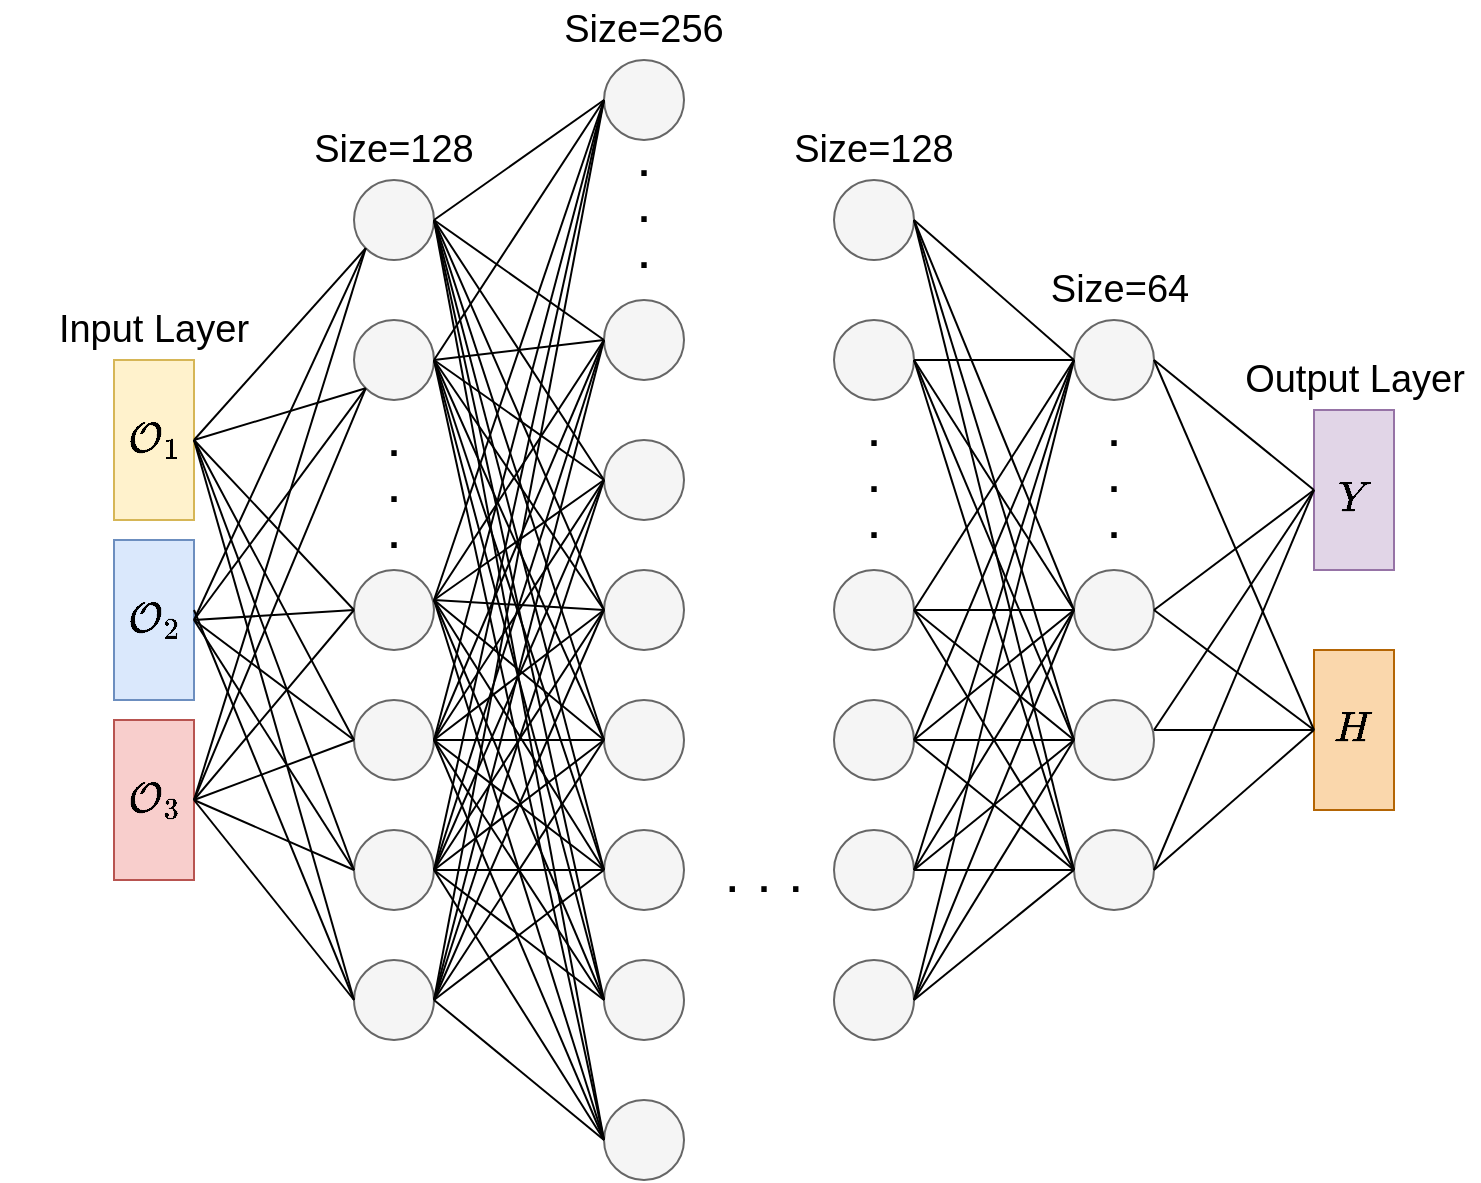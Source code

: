 <mxfile version="17.4.1" type="github">
  <diagram id="-Sexu2maYcwtLFaurk-1" name="Page-1">
    <mxGraphModel dx="1422" dy="1941" grid="1" gridSize="10" guides="1" tooltips="1" connect="1" arrows="1" fold="1" page="1" pageScale="1" pageWidth="827" pageHeight="1169" math="1" shadow="0">
      <root>
        <mxCell id="0" />
        <mxCell id="1" parent="0" />
        <mxCell id="4HOJ1W6OORdBetc6F2B2-1" value="" style="rounded=0;whiteSpace=wrap;html=1;fillColor=#fff2cc;strokeColor=#d6b656;" vertex="1" parent="1">
          <mxGeometry x="160" y="160" width="40" height="80" as="geometry" />
        </mxCell>
        <mxCell id="4HOJ1W6OORdBetc6F2B2-2" value="" style="rounded=0;whiteSpace=wrap;html=1;fillColor=#dae8fc;strokeColor=#6c8ebf;" vertex="1" parent="1">
          <mxGeometry x="160" y="250" width="40" height="80" as="geometry" />
        </mxCell>
        <mxCell id="4HOJ1W6OORdBetc6F2B2-3" value="" style="rounded=0;whiteSpace=wrap;html=1;fillColor=#f8cecc;strokeColor=#b85450;" vertex="1" parent="1">
          <mxGeometry x="160" y="340" width="40" height="80" as="geometry" />
        </mxCell>
        <mxCell id="4HOJ1W6OORdBetc6F2B2-4" value="&lt;font style=&quot;font-size: 18px&quot;&gt;$$\mathcal{O}_1$$&lt;/font&gt;" style="text;html=1;strokeColor=none;fillColor=none;align=center;verticalAlign=middle;whiteSpace=wrap;rounded=0;" vertex="1" parent="1">
          <mxGeometry x="150" y="185" width="60" height="30" as="geometry" />
        </mxCell>
        <mxCell id="4HOJ1W6OORdBetc6F2B2-5" value="&lt;font style=&quot;font-size: 18px&quot;&gt;$$\mathcal{O}_2$$&lt;/font&gt;" style="text;html=1;strokeColor=none;fillColor=none;align=center;verticalAlign=middle;whiteSpace=wrap;rounded=0;" vertex="1" parent="1">
          <mxGeometry x="150" y="275" width="60" height="30" as="geometry" />
        </mxCell>
        <mxCell id="4HOJ1W6OORdBetc6F2B2-6" value="&lt;font style=&quot;font-size: 18px&quot;&gt;$$\mathcal{O}_3$$&lt;/font&gt;" style="text;html=1;strokeColor=none;fillColor=none;align=center;verticalAlign=middle;whiteSpace=wrap;rounded=0;" vertex="1" parent="1">
          <mxGeometry x="150" y="365" width="60" height="30" as="geometry" />
        </mxCell>
        <mxCell id="4HOJ1W6OORdBetc6F2B2-7" value="" style="ellipse;whiteSpace=wrap;html=1;aspect=fixed;fontSize=18;fillColor=#f5f5f5;fontColor=#333333;strokeColor=#666666;" vertex="1" parent="1">
          <mxGeometry x="280" y="460" width="40" height="40" as="geometry" />
        </mxCell>
        <mxCell id="4HOJ1W6OORdBetc6F2B2-10" value="" style="ellipse;whiteSpace=wrap;html=1;aspect=fixed;fontSize=18;fillColor=#f5f5f5;fontColor=#333333;strokeColor=#666666;" vertex="1" parent="1">
          <mxGeometry x="280" y="265" width="40" height="40" as="geometry" />
        </mxCell>
        <mxCell id="4HOJ1W6OORdBetc6F2B2-11" value="" style="ellipse;whiteSpace=wrap;html=1;aspect=fixed;fontSize=18;fillColor=#f5f5f5;fontColor=#333333;strokeColor=#666666;" vertex="1" parent="1">
          <mxGeometry x="280" y="140" width="40" height="40" as="geometry" />
        </mxCell>
        <mxCell id="4HOJ1W6OORdBetc6F2B2-12" value="" style="ellipse;whiteSpace=wrap;html=1;aspect=fixed;fontSize=18;fillColor=#f5f5f5;fontColor=#333333;strokeColor=#666666;" vertex="1" parent="1">
          <mxGeometry x="280" y="330" width="40" height="40" as="geometry" />
        </mxCell>
        <mxCell id="4HOJ1W6OORdBetc6F2B2-13" value="" style="ellipse;whiteSpace=wrap;html=1;aspect=fixed;fontSize=18;fillColor=#f5f5f5;fontColor=#333333;strokeColor=#666666;" vertex="1" parent="1">
          <mxGeometry x="280" y="395" width="40" height="40" as="geometry" />
        </mxCell>
        <mxCell id="4HOJ1W6OORdBetc6F2B2-15" value="&lt;div&gt;&lt;b&gt;.&lt;/b&gt;&lt;/div&gt;&lt;div&gt;&lt;b&gt;.&lt;/b&gt;&lt;/div&gt;&lt;div&gt;&lt;b&gt;.&lt;br&gt;&lt;/b&gt;&lt;/div&gt;" style="text;html=1;strokeColor=none;fillColor=none;align=center;verticalAlign=middle;whiteSpace=wrap;rounded=0;fontSize=19;" vertex="1" parent="1">
          <mxGeometry x="395" y="70" width="60" height="30" as="geometry" />
        </mxCell>
        <mxCell id="4HOJ1W6OORdBetc6F2B2-19" value="" style="ellipse;whiteSpace=wrap;html=1;aspect=fixed;fontSize=18;fillColor=#f5f5f5;fontColor=#333333;strokeColor=#666666;" vertex="1" parent="1">
          <mxGeometry x="280" y="70" width="40" height="40" as="geometry" />
        </mxCell>
        <mxCell id="4HOJ1W6OORdBetc6F2B2-21" value="" style="endArrow=none;html=1;rounded=0;fontSize=19;entryX=0;entryY=1;entryDx=0;entryDy=0;" edge="1" parent="1" target="4HOJ1W6OORdBetc6F2B2-19">
          <mxGeometry width="50" height="50" relative="1" as="geometry">
            <mxPoint x="200" y="200" as="sourcePoint" />
            <mxPoint x="250" y="150" as="targetPoint" />
          </mxGeometry>
        </mxCell>
        <mxCell id="4HOJ1W6OORdBetc6F2B2-22" value="" style="endArrow=none;html=1;rounded=0;fontSize=19;entryX=0;entryY=1;entryDx=0;entryDy=0;" edge="1" parent="1" target="4HOJ1W6OORdBetc6F2B2-11">
          <mxGeometry width="50" height="50" relative="1" as="geometry">
            <mxPoint x="200" y="200" as="sourcePoint" />
            <mxPoint x="250" y="150" as="targetPoint" />
          </mxGeometry>
        </mxCell>
        <mxCell id="4HOJ1W6OORdBetc6F2B2-23" value="" style="endArrow=none;html=1;rounded=0;fontSize=19;entryX=0;entryY=0.5;entryDx=0;entryDy=0;" edge="1" parent="1" target="4HOJ1W6OORdBetc6F2B2-10">
          <mxGeometry width="50" height="50" relative="1" as="geometry">
            <mxPoint x="200" y="200" as="sourcePoint" />
            <mxPoint x="250" y="150" as="targetPoint" />
          </mxGeometry>
        </mxCell>
        <mxCell id="4HOJ1W6OORdBetc6F2B2-25" value="" style="endArrow=none;html=1;rounded=0;fontSize=19;entryX=0;entryY=0.5;entryDx=0;entryDy=0;" edge="1" parent="1" target="4HOJ1W6OORdBetc6F2B2-12">
          <mxGeometry width="50" height="50" relative="1" as="geometry">
            <mxPoint x="200" y="200" as="sourcePoint" />
            <mxPoint x="250" y="150" as="targetPoint" />
          </mxGeometry>
        </mxCell>
        <mxCell id="4HOJ1W6OORdBetc6F2B2-26" value="" style="endArrow=none;html=1;rounded=0;fontSize=19;entryX=0;entryY=0.5;entryDx=0;entryDy=0;" edge="1" parent="1" target="4HOJ1W6OORdBetc6F2B2-13">
          <mxGeometry width="50" height="50" relative="1" as="geometry">
            <mxPoint x="200" y="200" as="sourcePoint" />
            <mxPoint x="250" y="150" as="targetPoint" />
          </mxGeometry>
        </mxCell>
        <mxCell id="4HOJ1W6OORdBetc6F2B2-28" value="" style="endArrow=none;html=1;rounded=0;fontSize=19;entryX=0;entryY=0.5;entryDx=0;entryDy=0;" edge="1" parent="1" target="4HOJ1W6OORdBetc6F2B2-7">
          <mxGeometry width="50" height="50" relative="1" as="geometry">
            <mxPoint x="200" y="200" as="sourcePoint" />
            <mxPoint x="250" y="150" as="targetPoint" />
          </mxGeometry>
        </mxCell>
        <mxCell id="4HOJ1W6OORdBetc6F2B2-29" value="" style="endArrow=none;html=1;rounded=0;fontSize=19;entryX=0;entryY=1;entryDx=0;entryDy=0;" edge="1" parent="1" target="4HOJ1W6OORdBetc6F2B2-19">
          <mxGeometry width="50" height="50" relative="1" as="geometry">
            <mxPoint x="200" y="290" as="sourcePoint" />
            <mxPoint x="250" y="240" as="targetPoint" />
          </mxGeometry>
        </mxCell>
        <mxCell id="4HOJ1W6OORdBetc6F2B2-30" value="" style="endArrow=none;html=1;rounded=0;fontSize=19;entryX=0;entryY=1;entryDx=0;entryDy=0;" edge="1" parent="1" target="4HOJ1W6OORdBetc6F2B2-11">
          <mxGeometry width="50" height="50" relative="1" as="geometry">
            <mxPoint x="200" y="290" as="sourcePoint" />
            <mxPoint x="250" y="240" as="targetPoint" />
          </mxGeometry>
        </mxCell>
        <mxCell id="4HOJ1W6OORdBetc6F2B2-31" value="" style="endArrow=none;html=1;rounded=0;fontSize=19;entryX=0;entryY=0.5;entryDx=0;entryDy=0;" edge="1" parent="1" target="4HOJ1W6OORdBetc6F2B2-10">
          <mxGeometry width="50" height="50" relative="1" as="geometry">
            <mxPoint x="200" y="290" as="sourcePoint" />
            <mxPoint x="250" y="240" as="targetPoint" />
          </mxGeometry>
        </mxCell>
        <mxCell id="4HOJ1W6OORdBetc6F2B2-32" value="" style="endArrow=none;html=1;rounded=0;fontSize=19;entryX=0;entryY=0.5;entryDx=0;entryDy=0;" edge="1" parent="1" target="4HOJ1W6OORdBetc6F2B2-12">
          <mxGeometry width="50" height="50" relative="1" as="geometry">
            <mxPoint x="200" y="290" as="sourcePoint" />
            <mxPoint x="250" y="240" as="targetPoint" />
          </mxGeometry>
        </mxCell>
        <mxCell id="4HOJ1W6OORdBetc6F2B2-33" value="" style="endArrow=none;html=1;rounded=0;fontSize=19;entryX=0;entryY=0.5;entryDx=0;entryDy=0;" edge="1" parent="1" target="4HOJ1W6OORdBetc6F2B2-13">
          <mxGeometry width="50" height="50" relative="1" as="geometry">
            <mxPoint x="200" y="290" as="sourcePoint" />
            <mxPoint x="250" y="240" as="targetPoint" />
          </mxGeometry>
        </mxCell>
        <mxCell id="4HOJ1W6OORdBetc6F2B2-34" value="" style="endArrow=none;html=1;rounded=0;fontSize=19;entryX=0;entryY=0.5;entryDx=0;entryDy=0;" edge="1" parent="1" target="4HOJ1W6OORdBetc6F2B2-7">
          <mxGeometry width="50" height="50" relative="1" as="geometry">
            <mxPoint x="200" y="285" as="sourcePoint" />
            <mxPoint x="240" y="475" as="targetPoint" />
          </mxGeometry>
        </mxCell>
        <mxCell id="4HOJ1W6OORdBetc6F2B2-35" value="" style="endArrow=none;html=1;rounded=0;fontSize=19;entryX=0;entryY=1;entryDx=0;entryDy=0;" edge="1" parent="1" target="4HOJ1W6OORdBetc6F2B2-19">
          <mxGeometry width="50" height="50" relative="1" as="geometry">
            <mxPoint x="200" y="380" as="sourcePoint" />
            <mxPoint x="250" y="330" as="targetPoint" />
          </mxGeometry>
        </mxCell>
        <mxCell id="4HOJ1W6OORdBetc6F2B2-36" value="" style="endArrow=none;html=1;rounded=0;fontSize=19;entryX=0;entryY=1;entryDx=0;entryDy=0;" edge="1" parent="1" target="4HOJ1W6OORdBetc6F2B2-11">
          <mxGeometry width="50" height="50" relative="1" as="geometry">
            <mxPoint x="200" y="380" as="sourcePoint" />
            <mxPoint x="250" y="330" as="targetPoint" />
          </mxGeometry>
        </mxCell>
        <mxCell id="4HOJ1W6OORdBetc6F2B2-37" value="" style="endArrow=none;html=1;rounded=0;fontSize=19;entryX=0;entryY=0.5;entryDx=0;entryDy=0;" edge="1" parent="1" target="4HOJ1W6OORdBetc6F2B2-10">
          <mxGeometry width="50" height="50" relative="1" as="geometry">
            <mxPoint x="200" y="380" as="sourcePoint" />
            <mxPoint x="250" y="330" as="targetPoint" />
          </mxGeometry>
        </mxCell>
        <mxCell id="4HOJ1W6OORdBetc6F2B2-38" value="" style="endArrow=none;html=1;rounded=0;fontSize=19;entryX=0;entryY=0.5;entryDx=0;entryDy=0;" edge="1" parent="1" target="4HOJ1W6OORdBetc6F2B2-12">
          <mxGeometry width="50" height="50" relative="1" as="geometry">
            <mxPoint x="200" y="380" as="sourcePoint" />
            <mxPoint x="250" y="330" as="targetPoint" />
          </mxGeometry>
        </mxCell>
        <mxCell id="4HOJ1W6OORdBetc6F2B2-39" value="" style="endArrow=none;html=1;rounded=0;fontSize=19;entryX=0;entryY=0.5;entryDx=0;entryDy=0;" edge="1" parent="1" target="4HOJ1W6OORdBetc6F2B2-13">
          <mxGeometry width="50" height="50" relative="1" as="geometry">
            <mxPoint x="200" y="380" as="sourcePoint" />
            <mxPoint x="240" y="410" as="targetPoint" />
          </mxGeometry>
        </mxCell>
        <mxCell id="4HOJ1W6OORdBetc6F2B2-40" value="" style="endArrow=none;html=1;rounded=0;fontSize=19;entryX=0;entryY=0.5;entryDx=0;entryDy=0;" edge="1" parent="1" target="4HOJ1W6OORdBetc6F2B2-7">
          <mxGeometry width="50" height="50" relative="1" as="geometry">
            <mxPoint x="200" y="380" as="sourcePoint" />
            <mxPoint x="240" y="480" as="targetPoint" />
          </mxGeometry>
        </mxCell>
        <mxCell id="4HOJ1W6OORdBetc6F2B2-41" value="Input Layer" style="text;html=1;strokeColor=none;fillColor=none;align=center;verticalAlign=middle;whiteSpace=wrap;rounded=0;fontSize=19;" vertex="1" parent="1">
          <mxGeometry x="125" y="130" width="110" height="30" as="geometry" />
        </mxCell>
        <mxCell id="4HOJ1W6OORdBetc6F2B2-44" value="" style="ellipse;whiteSpace=wrap;html=1;aspect=fixed;fontSize=18;fillColor=#f5f5f5;fontColor=#333333;strokeColor=#666666;" vertex="1" parent="1">
          <mxGeometry x="405" y="10" width="40" height="40" as="geometry" />
        </mxCell>
        <mxCell id="4HOJ1W6OORdBetc6F2B2-45" value="" style="ellipse;whiteSpace=wrap;html=1;aspect=fixed;fontSize=18;fillColor=#f5f5f5;fontColor=#333333;strokeColor=#666666;" vertex="1" parent="1">
          <mxGeometry x="405" y="130" width="40" height="40" as="geometry" />
        </mxCell>
        <mxCell id="4HOJ1W6OORdBetc6F2B2-46" value="" style="ellipse;whiteSpace=wrap;html=1;aspect=fixed;fontSize=18;fillColor=#f5f5f5;fontColor=#333333;strokeColor=#666666;" vertex="1" parent="1">
          <mxGeometry x="405" y="265" width="40" height="40" as="geometry" />
        </mxCell>
        <mxCell id="4HOJ1W6OORdBetc6F2B2-47" value="Size=128" style="text;html=1;strokeColor=none;fillColor=none;align=center;verticalAlign=middle;whiteSpace=wrap;rounded=0;fontSize=19;" vertex="1" parent="1">
          <mxGeometry x="245" y="40" width="110" height="30" as="geometry" />
        </mxCell>
        <mxCell id="4HOJ1W6OORdBetc6F2B2-48" value="Size=256" style="text;html=1;strokeColor=none;fillColor=none;align=center;verticalAlign=middle;whiteSpace=wrap;rounded=0;fontSize=19;" vertex="1" parent="1">
          <mxGeometry x="370" y="-20" width="110" height="30" as="geometry" />
        </mxCell>
        <mxCell id="4HOJ1W6OORdBetc6F2B2-49" value="&lt;div&gt;&lt;b&gt;.&lt;/b&gt;&lt;/div&gt;&lt;div&gt;&lt;b&gt;.&lt;/b&gt;&lt;/div&gt;&lt;div&gt;&lt;b&gt;.&lt;br&gt;&lt;/b&gt;&lt;/div&gt;" style="text;html=1;strokeColor=none;fillColor=none;align=center;verticalAlign=middle;whiteSpace=wrap;rounded=0;fontSize=19;" vertex="1" parent="1">
          <mxGeometry x="270" y="210" width="60" height="30" as="geometry" />
        </mxCell>
        <mxCell id="4HOJ1W6OORdBetc6F2B2-50" value="" style="ellipse;whiteSpace=wrap;html=1;aspect=fixed;fontSize=18;fillColor=#f5f5f5;fontColor=#333333;strokeColor=#666666;" vertex="1" parent="1">
          <mxGeometry x="405" y="330" width="40" height="40" as="geometry" />
        </mxCell>
        <mxCell id="4HOJ1W6OORdBetc6F2B2-52" value="" style="ellipse;whiteSpace=wrap;html=1;aspect=fixed;fontSize=18;fillColor=#f5f5f5;fontColor=#333333;strokeColor=#666666;" vertex="1" parent="1">
          <mxGeometry x="405" y="395" width="40" height="40" as="geometry" />
        </mxCell>
        <mxCell id="4HOJ1W6OORdBetc6F2B2-53" value="" style="ellipse;whiteSpace=wrap;html=1;aspect=fixed;fontSize=18;fillColor=#f5f5f5;fontColor=#333333;strokeColor=#666666;" vertex="1" parent="1">
          <mxGeometry x="405" y="460" width="40" height="40" as="geometry" />
        </mxCell>
        <mxCell id="4HOJ1W6OORdBetc6F2B2-54" value="" style="ellipse;whiteSpace=wrap;html=1;aspect=fixed;fontSize=18;fillColor=#f5f5f5;fontColor=#333333;strokeColor=#666666;" vertex="1" parent="1">
          <mxGeometry x="405" y="530" width="40" height="40" as="geometry" />
        </mxCell>
        <mxCell id="4HOJ1W6OORdBetc6F2B2-55" value="" style="ellipse;whiteSpace=wrap;html=1;aspect=fixed;fontSize=18;fillColor=#f5f5f5;fontColor=#333333;strokeColor=#666666;" vertex="1" parent="1">
          <mxGeometry x="405" y="200" width="40" height="40" as="geometry" />
        </mxCell>
        <mxCell id="4HOJ1W6OORdBetc6F2B2-56" value="" style="endArrow=none;html=1;rounded=0;fontSize=19;entryX=0;entryY=0.5;entryDx=0;entryDy=0;" edge="1" parent="1" target="4HOJ1W6OORdBetc6F2B2-44">
          <mxGeometry width="50" height="50" relative="1" as="geometry">
            <mxPoint x="320" y="90" as="sourcePoint" />
            <mxPoint x="380" y="20" as="targetPoint" />
            <Array as="points" />
          </mxGeometry>
        </mxCell>
        <mxCell id="4HOJ1W6OORdBetc6F2B2-57" value="" style="endArrow=none;html=1;rounded=0;fontSize=19;entryX=0;entryY=0.5;entryDx=0;entryDy=0;" edge="1" parent="1" target="4HOJ1W6OORdBetc6F2B2-45">
          <mxGeometry width="50" height="50" relative="1" as="geometry">
            <mxPoint x="320" y="90" as="sourcePoint" />
            <mxPoint x="370" y="40" as="targetPoint" />
          </mxGeometry>
        </mxCell>
        <mxCell id="4HOJ1W6OORdBetc6F2B2-59" value="" style="endArrow=none;html=1;rounded=0;fontSize=19;entryX=0;entryY=0.5;entryDx=0;entryDy=0;" edge="1" parent="1" target="4HOJ1W6OORdBetc6F2B2-55">
          <mxGeometry width="50" height="50" relative="1" as="geometry">
            <mxPoint x="320" y="90" as="sourcePoint" />
            <mxPoint x="370" y="40" as="targetPoint" />
          </mxGeometry>
        </mxCell>
        <mxCell id="4HOJ1W6OORdBetc6F2B2-60" value="" style="endArrow=none;html=1;rounded=0;fontSize=19;entryX=0;entryY=0.5;entryDx=0;entryDy=0;" edge="1" parent="1" target="4HOJ1W6OORdBetc6F2B2-46">
          <mxGeometry width="50" height="50" relative="1" as="geometry">
            <mxPoint x="320" y="90" as="sourcePoint" />
            <mxPoint x="370" y="40" as="targetPoint" />
          </mxGeometry>
        </mxCell>
        <mxCell id="4HOJ1W6OORdBetc6F2B2-61" value="" style="endArrow=none;html=1;rounded=0;fontSize=19;entryX=0;entryY=0.5;entryDx=0;entryDy=0;" edge="1" parent="1" target="4HOJ1W6OORdBetc6F2B2-50">
          <mxGeometry width="50" height="50" relative="1" as="geometry">
            <mxPoint x="320" y="90" as="sourcePoint" />
            <mxPoint x="370" y="40" as="targetPoint" />
          </mxGeometry>
        </mxCell>
        <mxCell id="4HOJ1W6OORdBetc6F2B2-62" value="" style="endArrow=none;html=1;rounded=0;fontSize=19;entryX=0;entryY=0.5;entryDx=0;entryDy=0;" edge="1" parent="1" target="4HOJ1W6OORdBetc6F2B2-52">
          <mxGeometry width="50" height="50" relative="1" as="geometry">
            <mxPoint x="320" y="90" as="sourcePoint" />
            <mxPoint x="370" y="40" as="targetPoint" />
          </mxGeometry>
        </mxCell>
        <mxCell id="4HOJ1W6OORdBetc6F2B2-63" value="" style="endArrow=none;html=1;rounded=0;fontSize=19;entryX=0;entryY=0.5;entryDx=0;entryDy=0;" edge="1" parent="1" target="4HOJ1W6OORdBetc6F2B2-53">
          <mxGeometry width="50" height="50" relative="1" as="geometry">
            <mxPoint x="320" y="90" as="sourcePoint" />
            <mxPoint x="370" y="40" as="targetPoint" />
          </mxGeometry>
        </mxCell>
        <mxCell id="4HOJ1W6OORdBetc6F2B2-64" value="" style="endArrow=none;html=1;rounded=0;fontSize=19;entryX=0;entryY=0.5;entryDx=0;entryDy=0;" edge="1" parent="1" target="4HOJ1W6OORdBetc6F2B2-54">
          <mxGeometry width="50" height="50" relative="1" as="geometry">
            <mxPoint x="320" y="90" as="sourcePoint" />
            <mxPoint x="370" y="40" as="targetPoint" />
          </mxGeometry>
        </mxCell>
        <mxCell id="4HOJ1W6OORdBetc6F2B2-65" value="" style="endArrow=none;html=1;rounded=0;fontSize=19;entryX=0;entryY=0.5;entryDx=0;entryDy=0;" edge="1" parent="1" target="4HOJ1W6OORdBetc6F2B2-44">
          <mxGeometry width="50" height="50" relative="1" as="geometry">
            <mxPoint x="320" y="160" as="sourcePoint" />
            <mxPoint x="370" y="110" as="targetPoint" />
          </mxGeometry>
        </mxCell>
        <mxCell id="4HOJ1W6OORdBetc6F2B2-66" value="" style="endArrow=none;html=1;rounded=0;fontSize=19;entryX=0;entryY=0.5;entryDx=0;entryDy=0;" edge="1" parent="1" target="4HOJ1W6OORdBetc6F2B2-45">
          <mxGeometry width="50" height="50" relative="1" as="geometry">
            <mxPoint x="320" y="160" as="sourcePoint" />
            <mxPoint x="370" y="110" as="targetPoint" />
          </mxGeometry>
        </mxCell>
        <mxCell id="4HOJ1W6OORdBetc6F2B2-67" value="" style="endArrow=none;html=1;rounded=0;fontSize=19;entryX=0;entryY=0.5;entryDx=0;entryDy=0;" edge="1" parent="1" target="4HOJ1W6OORdBetc6F2B2-55">
          <mxGeometry width="50" height="50" relative="1" as="geometry">
            <mxPoint x="320" y="160" as="sourcePoint" />
            <mxPoint x="380" y="220" as="targetPoint" />
          </mxGeometry>
        </mxCell>
        <mxCell id="4HOJ1W6OORdBetc6F2B2-68" value="" style="endArrow=none;html=1;rounded=0;fontSize=19;entryX=0;entryY=0.5;entryDx=0;entryDy=0;" edge="1" parent="1" target="4HOJ1W6OORdBetc6F2B2-46">
          <mxGeometry width="50" height="50" relative="1" as="geometry">
            <mxPoint x="320" y="160" as="sourcePoint" />
            <mxPoint x="370" y="110" as="targetPoint" />
          </mxGeometry>
        </mxCell>
        <mxCell id="4HOJ1W6OORdBetc6F2B2-69" value="" style="endArrow=none;html=1;rounded=0;fontSize=19;entryX=0;entryY=0.5;entryDx=0;entryDy=0;" edge="1" parent="1" target="4HOJ1W6OORdBetc6F2B2-50">
          <mxGeometry width="50" height="50" relative="1" as="geometry">
            <mxPoint x="320" y="160" as="sourcePoint" />
            <mxPoint x="370" y="110" as="targetPoint" />
          </mxGeometry>
        </mxCell>
        <mxCell id="4HOJ1W6OORdBetc6F2B2-70" value="" style="endArrow=none;html=1;rounded=0;fontSize=19;entryX=0;entryY=0.5;entryDx=0;entryDy=0;" edge="1" parent="1" target="4HOJ1W6OORdBetc6F2B2-52">
          <mxGeometry width="50" height="50" relative="1" as="geometry">
            <mxPoint x="320" y="160" as="sourcePoint" />
            <mxPoint x="370" y="110" as="targetPoint" />
          </mxGeometry>
        </mxCell>
        <mxCell id="4HOJ1W6OORdBetc6F2B2-71" value="" style="endArrow=none;html=1;rounded=0;fontSize=19;entryX=0;entryY=0.5;entryDx=0;entryDy=0;" edge="1" parent="1" target="4HOJ1W6OORdBetc6F2B2-53">
          <mxGeometry width="50" height="50" relative="1" as="geometry">
            <mxPoint x="320" y="160" as="sourcePoint" />
            <mxPoint x="370" y="110" as="targetPoint" />
          </mxGeometry>
        </mxCell>
        <mxCell id="4HOJ1W6OORdBetc6F2B2-72" value="" style="endArrow=none;html=1;rounded=0;fontSize=19;entryX=0;entryY=0.5;entryDx=0;entryDy=0;" edge="1" parent="1" target="4HOJ1W6OORdBetc6F2B2-54">
          <mxGeometry width="50" height="50" relative="1" as="geometry">
            <mxPoint x="320" y="160" as="sourcePoint" />
            <mxPoint x="370" y="110" as="targetPoint" />
          </mxGeometry>
        </mxCell>
        <mxCell id="4HOJ1W6OORdBetc6F2B2-73" value="" style="endArrow=none;html=1;rounded=0;fontSize=19;entryX=0;entryY=0.5;entryDx=0;entryDy=0;" edge="1" parent="1" target="4HOJ1W6OORdBetc6F2B2-44">
          <mxGeometry width="50" height="50" relative="1" as="geometry">
            <mxPoint x="320" y="280" as="sourcePoint" />
            <mxPoint x="370" y="230" as="targetPoint" />
          </mxGeometry>
        </mxCell>
        <mxCell id="4HOJ1W6OORdBetc6F2B2-74" value="" style="endArrow=none;html=1;rounded=0;fontSize=19;entryX=0;entryY=0.5;entryDx=0;entryDy=0;" edge="1" parent="1" target="4HOJ1W6OORdBetc6F2B2-45">
          <mxGeometry width="50" height="50" relative="1" as="geometry">
            <mxPoint x="320" y="280" as="sourcePoint" />
            <mxPoint x="380" y="150" as="targetPoint" />
          </mxGeometry>
        </mxCell>
        <mxCell id="4HOJ1W6OORdBetc6F2B2-75" value="" style="endArrow=none;html=1;rounded=0;fontSize=19;entryX=0;entryY=0.5;entryDx=0;entryDy=0;" edge="1" parent="1" target="4HOJ1W6OORdBetc6F2B2-55">
          <mxGeometry width="50" height="50" relative="1" as="geometry">
            <mxPoint x="320" y="280" as="sourcePoint" />
            <mxPoint x="370" y="230" as="targetPoint" />
          </mxGeometry>
        </mxCell>
        <mxCell id="4HOJ1W6OORdBetc6F2B2-76" value="" style="endArrow=none;html=1;rounded=0;fontSize=19;entryX=0;entryY=0.5;entryDx=0;entryDy=0;" edge="1" parent="1" target="4HOJ1W6OORdBetc6F2B2-46">
          <mxGeometry width="50" height="50" relative="1" as="geometry">
            <mxPoint x="320" y="280" as="sourcePoint" />
            <mxPoint x="370" y="230" as="targetPoint" />
          </mxGeometry>
        </mxCell>
        <mxCell id="4HOJ1W6OORdBetc6F2B2-77" value="" style="endArrow=none;html=1;rounded=0;fontSize=19;entryX=0;entryY=0.5;entryDx=0;entryDy=0;" edge="1" parent="1" target="4HOJ1W6OORdBetc6F2B2-50">
          <mxGeometry width="50" height="50" relative="1" as="geometry">
            <mxPoint x="320" y="280" as="sourcePoint" />
            <mxPoint x="370" y="230" as="targetPoint" />
          </mxGeometry>
        </mxCell>
        <mxCell id="4HOJ1W6OORdBetc6F2B2-80" value="" style="endArrow=none;html=1;rounded=0;fontSize=19;entryX=0;entryY=0.5;entryDx=0;entryDy=0;" edge="1" parent="1" target="4HOJ1W6OORdBetc6F2B2-54">
          <mxGeometry width="50" height="50" relative="1" as="geometry">
            <mxPoint x="320" y="280" as="sourcePoint" />
            <mxPoint x="370" y="230" as="targetPoint" />
          </mxGeometry>
        </mxCell>
        <mxCell id="4HOJ1W6OORdBetc6F2B2-81" value="" style="endArrow=none;html=1;rounded=0;fontSize=19;entryX=0;entryY=0.5;entryDx=0;entryDy=0;" edge="1" parent="1" target="4HOJ1W6OORdBetc6F2B2-44">
          <mxGeometry width="50" height="50" relative="1" as="geometry">
            <mxPoint x="320" y="350" as="sourcePoint" />
            <mxPoint x="370" y="300" as="targetPoint" />
          </mxGeometry>
        </mxCell>
        <mxCell id="4HOJ1W6OORdBetc6F2B2-82" value="" style="endArrow=none;html=1;rounded=0;fontSize=19;entryX=0;entryY=0.5;entryDx=0;entryDy=0;" edge="1" parent="1" target="4HOJ1W6OORdBetc6F2B2-45">
          <mxGeometry width="50" height="50" relative="1" as="geometry">
            <mxPoint x="320" y="350" as="sourcePoint" />
            <mxPoint x="370" y="300" as="targetPoint" />
          </mxGeometry>
        </mxCell>
        <mxCell id="4HOJ1W6OORdBetc6F2B2-83" value="" style="endArrow=none;html=1;rounded=0;fontSize=19;entryX=0;entryY=0.5;entryDx=0;entryDy=0;" edge="1" parent="1" target="4HOJ1W6OORdBetc6F2B2-55">
          <mxGeometry width="50" height="50" relative="1" as="geometry">
            <mxPoint x="320" y="350" as="sourcePoint" />
            <mxPoint x="370" y="300" as="targetPoint" />
          </mxGeometry>
        </mxCell>
        <mxCell id="4HOJ1W6OORdBetc6F2B2-84" value="" style="endArrow=none;html=1;rounded=0;fontSize=19;entryX=0;entryY=0.5;entryDx=0;entryDy=0;" edge="1" parent="1" target="4HOJ1W6OORdBetc6F2B2-46">
          <mxGeometry width="50" height="50" relative="1" as="geometry">
            <mxPoint x="320" y="350" as="sourcePoint" />
            <mxPoint x="370" y="300" as="targetPoint" />
          </mxGeometry>
        </mxCell>
        <mxCell id="4HOJ1W6OORdBetc6F2B2-85" value="" style="endArrow=none;html=1;rounded=0;fontSize=19;entryX=0;entryY=0.5;entryDx=0;entryDy=0;" edge="1" parent="1" target="4HOJ1W6OORdBetc6F2B2-50">
          <mxGeometry width="50" height="50" relative="1" as="geometry">
            <mxPoint x="320" y="350" as="sourcePoint" />
            <mxPoint x="380" y="350" as="targetPoint" />
          </mxGeometry>
        </mxCell>
        <mxCell id="4HOJ1W6OORdBetc6F2B2-86" value="" style="endArrow=none;html=1;rounded=0;fontSize=19;entryX=0;entryY=0.5;entryDx=0;entryDy=0;" edge="1" parent="1" target="4HOJ1W6OORdBetc6F2B2-52">
          <mxGeometry width="50" height="50" relative="1" as="geometry">
            <mxPoint x="320" y="350" as="sourcePoint" />
            <mxPoint x="370" y="300" as="targetPoint" />
          </mxGeometry>
        </mxCell>
        <mxCell id="4HOJ1W6OORdBetc6F2B2-87" value="" style="endArrow=none;html=1;rounded=0;fontSize=19;entryX=0;entryY=0.5;entryDx=0;entryDy=0;" edge="1" parent="1" target="4HOJ1W6OORdBetc6F2B2-53">
          <mxGeometry width="50" height="50" relative="1" as="geometry">
            <mxPoint x="320" y="350" as="sourcePoint" />
            <mxPoint x="370" y="305" as="targetPoint" />
          </mxGeometry>
        </mxCell>
        <mxCell id="4HOJ1W6OORdBetc6F2B2-88" value="" style="endArrow=none;html=1;rounded=0;fontSize=19;entryX=0;entryY=0.5;entryDx=0;entryDy=0;" edge="1" parent="1" target="4HOJ1W6OORdBetc6F2B2-54">
          <mxGeometry width="50" height="50" relative="1" as="geometry">
            <mxPoint x="320" y="350" as="sourcePoint" />
            <mxPoint x="380" y="550" as="targetPoint" />
          </mxGeometry>
        </mxCell>
        <mxCell id="4HOJ1W6OORdBetc6F2B2-90" value="" style="endArrow=none;html=1;rounded=0;fontSize=19;entryX=0;entryY=0.5;entryDx=0;entryDy=0;" edge="1" parent="1" target="4HOJ1W6OORdBetc6F2B2-52">
          <mxGeometry width="50" height="50" relative="1" as="geometry">
            <mxPoint x="320" y="280" as="sourcePoint" />
            <mxPoint x="370" y="230" as="targetPoint" />
          </mxGeometry>
        </mxCell>
        <mxCell id="4HOJ1W6OORdBetc6F2B2-91" value="" style="endArrow=none;html=1;rounded=0;fontSize=19;entryX=0;entryY=0.5;entryDx=0;entryDy=0;" edge="1" parent="1" target="4HOJ1W6OORdBetc6F2B2-53">
          <mxGeometry width="50" height="50" relative="1" as="geometry">
            <mxPoint x="320" y="280" as="sourcePoint" />
            <mxPoint x="390" y="250" as="targetPoint" />
          </mxGeometry>
        </mxCell>
        <mxCell id="4HOJ1W6OORdBetc6F2B2-95" value="" style="endArrow=none;html=1;rounded=0;fontSize=19;entryX=0;entryY=0.5;entryDx=0;entryDy=0;" edge="1" parent="1" target="4HOJ1W6OORdBetc6F2B2-44">
          <mxGeometry width="50" height="50" relative="1" as="geometry">
            <mxPoint x="320" y="415" as="sourcePoint" />
            <mxPoint x="370" y="365" as="targetPoint" />
          </mxGeometry>
        </mxCell>
        <mxCell id="4HOJ1W6OORdBetc6F2B2-96" value="" style="endArrow=none;html=1;rounded=0;fontSize=19;entryX=0;entryY=0.5;entryDx=0;entryDy=0;" edge="1" parent="1" target="4HOJ1W6OORdBetc6F2B2-45">
          <mxGeometry width="50" height="50" relative="1" as="geometry">
            <mxPoint x="320" y="415" as="sourcePoint" />
            <mxPoint x="370" y="365" as="targetPoint" />
          </mxGeometry>
        </mxCell>
        <mxCell id="4HOJ1W6OORdBetc6F2B2-97" value="" style="endArrow=none;html=1;rounded=0;fontSize=19;entryX=0;entryY=0.5;entryDx=0;entryDy=0;" edge="1" parent="1" target="4HOJ1W6OORdBetc6F2B2-55">
          <mxGeometry width="50" height="50" relative="1" as="geometry">
            <mxPoint x="320" y="415" as="sourcePoint" />
            <mxPoint x="370" y="365" as="targetPoint" />
          </mxGeometry>
        </mxCell>
        <mxCell id="4HOJ1W6OORdBetc6F2B2-98" value="" style="endArrow=none;html=1;rounded=0;fontSize=19;entryX=0;entryY=0.5;entryDx=0;entryDy=0;" edge="1" parent="1" target="4HOJ1W6OORdBetc6F2B2-46">
          <mxGeometry width="50" height="50" relative="1" as="geometry">
            <mxPoint x="320" y="415" as="sourcePoint" />
            <mxPoint x="370" y="365" as="targetPoint" />
          </mxGeometry>
        </mxCell>
        <mxCell id="4HOJ1W6OORdBetc6F2B2-99" value="" style="endArrow=none;html=1;rounded=0;fontSize=19;entryX=0;entryY=0.5;entryDx=0;entryDy=0;" edge="1" parent="1" target="4HOJ1W6OORdBetc6F2B2-50">
          <mxGeometry width="50" height="50" relative="1" as="geometry">
            <mxPoint x="320" y="415" as="sourcePoint" />
            <mxPoint x="370" y="365" as="targetPoint" />
          </mxGeometry>
        </mxCell>
        <mxCell id="4HOJ1W6OORdBetc6F2B2-101" value="" style="endArrow=none;html=1;rounded=0;fontSize=19;entryX=0;entryY=0.5;entryDx=0;entryDy=0;" edge="1" parent="1" target="4HOJ1W6OORdBetc6F2B2-52">
          <mxGeometry width="50" height="50" relative="1" as="geometry">
            <mxPoint x="320" y="415" as="sourcePoint" />
            <mxPoint x="370" y="365" as="targetPoint" />
          </mxGeometry>
        </mxCell>
        <mxCell id="4HOJ1W6OORdBetc6F2B2-102" value="" style="endArrow=none;html=1;rounded=0;fontSize=19;entryX=0;entryY=0.5;entryDx=0;entryDy=0;" edge="1" parent="1" target="4HOJ1W6OORdBetc6F2B2-53">
          <mxGeometry width="50" height="50" relative="1" as="geometry">
            <mxPoint x="320" y="415" as="sourcePoint" />
            <mxPoint x="370" y="365" as="targetPoint" />
          </mxGeometry>
        </mxCell>
        <mxCell id="4HOJ1W6OORdBetc6F2B2-103" value="" style="endArrow=none;html=1;rounded=0;fontSize=19;entryX=0;entryY=0.5;entryDx=0;entryDy=0;" edge="1" parent="1" target="4HOJ1W6OORdBetc6F2B2-54">
          <mxGeometry width="50" height="50" relative="1" as="geometry">
            <mxPoint x="320" y="415" as="sourcePoint" />
            <mxPoint x="370" y="365" as="targetPoint" />
          </mxGeometry>
        </mxCell>
        <mxCell id="4HOJ1W6OORdBetc6F2B2-105" value="" style="endArrow=none;html=1;rounded=0;fontSize=19;entryX=0;entryY=0.5;entryDx=0;entryDy=0;" edge="1" parent="1" target="4HOJ1W6OORdBetc6F2B2-44">
          <mxGeometry width="50" height="50" relative="1" as="geometry">
            <mxPoint x="320" y="480" as="sourcePoint" />
            <mxPoint x="370" y="430" as="targetPoint" />
          </mxGeometry>
        </mxCell>
        <mxCell id="4HOJ1W6OORdBetc6F2B2-106" value="" style="endArrow=none;html=1;rounded=0;fontSize=19;entryX=0;entryY=0.5;entryDx=0;entryDy=0;" edge="1" parent="1" target="4HOJ1W6OORdBetc6F2B2-45">
          <mxGeometry width="50" height="50" relative="1" as="geometry">
            <mxPoint x="320" y="480" as="sourcePoint" />
            <mxPoint x="370" y="430" as="targetPoint" />
          </mxGeometry>
        </mxCell>
        <mxCell id="4HOJ1W6OORdBetc6F2B2-107" value="" style="endArrow=none;html=1;rounded=0;fontSize=19;entryX=0;entryY=0.5;entryDx=0;entryDy=0;" edge="1" parent="1" target="4HOJ1W6OORdBetc6F2B2-55">
          <mxGeometry width="50" height="50" relative="1" as="geometry">
            <mxPoint x="320" y="480" as="sourcePoint" />
            <mxPoint x="370" y="430" as="targetPoint" />
          </mxGeometry>
        </mxCell>
        <mxCell id="4HOJ1W6OORdBetc6F2B2-108" value="" style="endArrow=none;html=1;rounded=0;fontSize=19;entryX=0;entryY=0.5;entryDx=0;entryDy=0;" edge="1" parent="1" target="4HOJ1W6OORdBetc6F2B2-46">
          <mxGeometry width="50" height="50" relative="1" as="geometry">
            <mxPoint x="320" y="480" as="sourcePoint" />
            <mxPoint x="370" y="430" as="targetPoint" />
          </mxGeometry>
        </mxCell>
        <mxCell id="4HOJ1W6OORdBetc6F2B2-109" value="" style="endArrow=none;html=1;rounded=0;fontSize=19;entryX=0;entryY=0.5;entryDx=0;entryDy=0;" edge="1" parent="1" target="4HOJ1W6OORdBetc6F2B2-50">
          <mxGeometry width="50" height="50" relative="1" as="geometry">
            <mxPoint x="320" y="480" as="sourcePoint" />
            <mxPoint x="370" y="430" as="targetPoint" />
          </mxGeometry>
        </mxCell>
        <mxCell id="4HOJ1W6OORdBetc6F2B2-110" value="" style="endArrow=none;html=1;rounded=0;fontSize=19;entryX=0;entryY=0.5;entryDx=0;entryDy=0;" edge="1" parent="1" target="4HOJ1W6OORdBetc6F2B2-52">
          <mxGeometry width="50" height="50" relative="1" as="geometry">
            <mxPoint x="320" y="480" as="sourcePoint" />
            <mxPoint x="370" y="430" as="targetPoint" />
          </mxGeometry>
        </mxCell>
        <mxCell id="4HOJ1W6OORdBetc6F2B2-111" value="" style="endArrow=none;html=1;rounded=0;fontSize=19;entryX=0;entryY=0.5;entryDx=0;entryDy=0;" edge="1" parent="1" target="4HOJ1W6OORdBetc6F2B2-54">
          <mxGeometry width="50" height="50" relative="1" as="geometry">
            <mxPoint x="320" y="480" as="sourcePoint" />
            <mxPoint x="370" y="430" as="targetPoint" />
          </mxGeometry>
        </mxCell>
        <mxCell id="4HOJ1W6OORdBetc6F2B2-120" value="" style="ellipse;whiteSpace=wrap;html=1;aspect=fixed;fontSize=18;fillColor=#f5f5f5;fontColor=#333333;strokeColor=#666666;" vertex="1" parent="1">
          <mxGeometry x="520" y="460" width="40" height="40" as="geometry" />
        </mxCell>
        <mxCell id="4HOJ1W6OORdBetc6F2B2-121" value="" style="ellipse;whiteSpace=wrap;html=1;aspect=fixed;fontSize=18;fillColor=#f5f5f5;fontColor=#333333;strokeColor=#666666;" vertex="1" parent="1">
          <mxGeometry x="520" y="265" width="40" height="40" as="geometry" />
        </mxCell>
        <mxCell id="4HOJ1W6OORdBetc6F2B2-122" value="" style="ellipse;whiteSpace=wrap;html=1;aspect=fixed;fontSize=18;fillColor=#f5f5f5;fontColor=#333333;strokeColor=#666666;" vertex="1" parent="1">
          <mxGeometry x="520" y="140" width="40" height="40" as="geometry" />
        </mxCell>
        <mxCell id="4HOJ1W6OORdBetc6F2B2-123" value="" style="ellipse;whiteSpace=wrap;html=1;aspect=fixed;fontSize=18;fillColor=#f5f5f5;fontColor=#333333;strokeColor=#666666;" vertex="1" parent="1">
          <mxGeometry x="520" y="330" width="40" height="40" as="geometry" />
        </mxCell>
        <mxCell id="4HOJ1W6OORdBetc6F2B2-124" value="" style="ellipse;whiteSpace=wrap;html=1;aspect=fixed;fontSize=18;fillColor=#f5f5f5;fontColor=#333333;strokeColor=#666666;" vertex="1" parent="1">
          <mxGeometry x="520" y="395" width="40" height="40" as="geometry" />
        </mxCell>
        <mxCell id="4HOJ1W6OORdBetc6F2B2-126" value="" style="ellipse;whiteSpace=wrap;html=1;aspect=fixed;fontSize=18;fillColor=#f5f5f5;fontColor=#333333;strokeColor=#666666;" vertex="1" parent="1">
          <mxGeometry x="520" y="70" width="40" height="40" as="geometry" />
        </mxCell>
        <mxCell id="4HOJ1W6OORdBetc6F2B2-131" value="&lt;div&gt;&lt;b&gt;.&lt;/b&gt;&lt;/div&gt;&lt;div&gt;&lt;b&gt;.&lt;/b&gt;&lt;/div&gt;&lt;div&gt;&lt;b&gt;.&lt;br&gt;&lt;/b&gt;&lt;/div&gt;" style="text;html=1;strokeColor=none;fillColor=none;align=center;verticalAlign=middle;whiteSpace=wrap;rounded=0;fontSize=19;" vertex="1" parent="1">
          <mxGeometry x="510" y="205" width="60" height="30" as="geometry" />
        </mxCell>
        <mxCell id="4HOJ1W6OORdBetc6F2B2-184" value="Size=128" style="text;html=1;strokeColor=none;fillColor=none;align=center;verticalAlign=middle;whiteSpace=wrap;rounded=0;fontSize=19;" vertex="1" parent="1">
          <mxGeometry x="485" y="40" width="110" height="30" as="geometry" />
        </mxCell>
        <mxCell id="4HOJ1W6OORdBetc6F2B2-186" style="edgeStyle=orthogonalEdgeStyle;rounded=0;orthogonalLoop=1;jettySize=auto;html=1;exitX=0.5;exitY=1;exitDx=0;exitDy=0;fontSize=19;" edge="1" parent="1" source="4HOJ1W6OORdBetc6F2B2-49" target="4HOJ1W6OORdBetc6F2B2-49">
          <mxGeometry relative="1" as="geometry" />
        </mxCell>
        <mxCell id="4HOJ1W6OORdBetc6F2B2-187" value="&lt;b&gt;.&amp;nbsp; .&amp;nbsp; .&lt;/b&gt;" style="text;html=1;strokeColor=none;fillColor=none;align=center;verticalAlign=middle;whiteSpace=wrap;rounded=0;fontSize=19;" vertex="1" parent="1">
          <mxGeometry x="455" y="405" width="60" height="30" as="geometry" />
        </mxCell>
        <mxCell id="4HOJ1W6OORdBetc6F2B2-190" value="" style="ellipse;whiteSpace=wrap;html=1;aspect=fixed;fontSize=18;fillColor=#f5f5f5;fontColor=#333333;strokeColor=#666666;" vertex="1" parent="1">
          <mxGeometry x="640" y="265" width="40" height="40" as="geometry" />
        </mxCell>
        <mxCell id="4HOJ1W6OORdBetc6F2B2-191" value="" style="ellipse;whiteSpace=wrap;html=1;aspect=fixed;fontSize=18;fillColor=#f5f5f5;fontColor=#333333;strokeColor=#666666;" vertex="1" parent="1">
          <mxGeometry x="640" y="140" width="40" height="40" as="geometry" />
        </mxCell>
        <mxCell id="4HOJ1W6OORdBetc6F2B2-192" value="" style="ellipse;whiteSpace=wrap;html=1;aspect=fixed;fontSize=18;fillColor=#f5f5f5;fontColor=#333333;strokeColor=#666666;" vertex="1" parent="1">
          <mxGeometry x="640" y="330" width="40" height="40" as="geometry" />
        </mxCell>
        <mxCell id="4HOJ1W6OORdBetc6F2B2-193" value="" style="ellipse;whiteSpace=wrap;html=1;aspect=fixed;fontSize=18;fillColor=#f5f5f5;fontColor=#333333;strokeColor=#666666;" vertex="1" parent="1">
          <mxGeometry x="640" y="395" width="40" height="40" as="geometry" />
        </mxCell>
        <mxCell id="4HOJ1W6OORdBetc6F2B2-195" value="&lt;div&gt;&lt;b&gt;.&lt;/b&gt;&lt;/div&gt;&lt;div&gt;&lt;b&gt;.&lt;/b&gt;&lt;/div&gt;&lt;div&gt;&lt;b&gt;.&lt;br&gt;&lt;/b&gt;&lt;/div&gt;" style="text;html=1;strokeColor=none;fillColor=none;align=center;verticalAlign=middle;whiteSpace=wrap;rounded=0;fontSize=19;" vertex="1" parent="1">
          <mxGeometry x="630" y="205" width="60" height="30" as="geometry" />
        </mxCell>
        <mxCell id="4HOJ1W6OORdBetc6F2B2-196" value="Size=64" style="text;html=1;strokeColor=none;fillColor=none;align=center;verticalAlign=middle;whiteSpace=wrap;rounded=0;fontSize=19;" vertex="1" parent="1">
          <mxGeometry x="607.5" y="110" width="110" height="30" as="geometry" />
        </mxCell>
        <mxCell id="4HOJ1W6OORdBetc6F2B2-197" value="" style="endArrow=none;html=1;rounded=0;fontSize=19;entryX=0;entryY=0.5;entryDx=0;entryDy=0;" edge="1" parent="1" target="4HOJ1W6OORdBetc6F2B2-191">
          <mxGeometry width="50" height="50" relative="1" as="geometry">
            <mxPoint x="560" y="90" as="sourcePoint" />
            <mxPoint x="610" y="40" as="targetPoint" />
          </mxGeometry>
        </mxCell>
        <mxCell id="4HOJ1W6OORdBetc6F2B2-198" value="" style="endArrow=none;html=1;rounded=0;fontSize=19;entryX=0;entryY=0.5;entryDx=0;entryDy=0;" edge="1" parent="1" target="4HOJ1W6OORdBetc6F2B2-190">
          <mxGeometry width="50" height="50" relative="1" as="geometry">
            <mxPoint x="560" y="90" as="sourcePoint" />
            <mxPoint x="610" y="40" as="targetPoint" />
          </mxGeometry>
        </mxCell>
        <mxCell id="4HOJ1W6OORdBetc6F2B2-199" value="" style="endArrow=none;html=1;rounded=0;fontSize=19;entryX=0;entryY=0.5;entryDx=0;entryDy=0;" edge="1" parent="1" target="4HOJ1W6OORdBetc6F2B2-192">
          <mxGeometry width="50" height="50" relative="1" as="geometry">
            <mxPoint x="560" y="90" as="sourcePoint" />
            <mxPoint x="610" y="40" as="targetPoint" />
          </mxGeometry>
        </mxCell>
        <mxCell id="4HOJ1W6OORdBetc6F2B2-200" value="" style="endArrow=none;html=1;rounded=0;fontSize=19;entryX=0;entryY=0.5;entryDx=0;entryDy=0;" edge="1" parent="1" target="4HOJ1W6OORdBetc6F2B2-193">
          <mxGeometry width="50" height="50" relative="1" as="geometry">
            <mxPoint x="560" y="90" as="sourcePoint" />
            <mxPoint x="610" y="40" as="targetPoint" />
          </mxGeometry>
        </mxCell>
        <mxCell id="4HOJ1W6OORdBetc6F2B2-201" value="" style="endArrow=none;html=1;rounded=0;fontSize=19;entryX=0;entryY=0.5;entryDx=0;entryDy=0;" edge="1" parent="1" target="4HOJ1W6OORdBetc6F2B2-191">
          <mxGeometry width="50" height="50" relative="1" as="geometry">
            <mxPoint x="560" y="160" as="sourcePoint" />
            <mxPoint x="610" y="110" as="targetPoint" />
          </mxGeometry>
        </mxCell>
        <mxCell id="4HOJ1W6OORdBetc6F2B2-202" value="" style="endArrow=none;html=1;rounded=0;fontSize=19;entryX=0;entryY=0.5;entryDx=0;entryDy=0;" edge="1" parent="1" target="4HOJ1W6OORdBetc6F2B2-190">
          <mxGeometry width="50" height="50" relative="1" as="geometry">
            <mxPoint x="560" y="160" as="sourcePoint" />
            <mxPoint x="640" y="280" as="targetPoint" />
          </mxGeometry>
        </mxCell>
        <mxCell id="4HOJ1W6OORdBetc6F2B2-203" value="" style="endArrow=none;html=1;rounded=0;fontSize=19;" edge="1" parent="1">
          <mxGeometry width="50" height="50" relative="1" as="geometry">
            <mxPoint x="560" y="160" as="sourcePoint" />
            <mxPoint x="640" y="350" as="targetPoint" />
          </mxGeometry>
        </mxCell>
        <mxCell id="4HOJ1W6OORdBetc6F2B2-204" value="" style="endArrow=none;html=1;rounded=0;fontSize=19;entryX=0;entryY=0.5;entryDx=0;entryDy=0;" edge="1" parent="1" target="4HOJ1W6OORdBetc6F2B2-193">
          <mxGeometry width="50" height="50" relative="1" as="geometry">
            <mxPoint x="560" y="160" as="sourcePoint" />
            <mxPoint x="640" y="410" as="targetPoint" />
          </mxGeometry>
        </mxCell>
        <mxCell id="4HOJ1W6OORdBetc6F2B2-205" value="" style="endArrow=none;html=1;rounded=0;fontSize=19;" edge="1" parent="1">
          <mxGeometry width="50" height="50" relative="1" as="geometry">
            <mxPoint x="560" y="285" as="sourcePoint" />
            <mxPoint x="640" y="160" as="targetPoint" />
          </mxGeometry>
        </mxCell>
        <mxCell id="4HOJ1W6OORdBetc6F2B2-207" value="" style="rounded=0;whiteSpace=wrap;html=1;fillColor=#e1d5e7;strokeColor=#9673a6;" vertex="1" parent="1">
          <mxGeometry x="760" y="185" width="40" height="80" as="geometry" />
        </mxCell>
        <mxCell id="4HOJ1W6OORdBetc6F2B2-208" value="" style="rounded=0;whiteSpace=wrap;html=1;fillColor=#fad7ac;strokeColor=#b46504;" vertex="1" parent="1">
          <mxGeometry x="760" y="305" width="40" height="80" as="geometry" />
        </mxCell>
        <mxCell id="4HOJ1W6OORdBetc6F2B2-209" value="Output Layer" style="text;html=1;strokeColor=none;fillColor=none;align=center;verticalAlign=middle;whiteSpace=wrap;rounded=0;fontSize=19;" vertex="1" parent="1">
          <mxGeometry x="717.5" y="155" width="125" height="30" as="geometry" />
        </mxCell>
        <mxCell id="4HOJ1W6OORdBetc6F2B2-210" value="" style="endArrow=none;html=1;rounded=0;fontSize=19;entryX=0;entryY=0.5;entryDx=0;entryDy=0;" edge="1" parent="1" target="4HOJ1W6OORdBetc6F2B2-207">
          <mxGeometry width="50" height="50" relative="1" as="geometry">
            <mxPoint x="680" y="160" as="sourcePoint" />
            <mxPoint x="730" y="110" as="targetPoint" />
          </mxGeometry>
        </mxCell>
        <mxCell id="4HOJ1W6OORdBetc6F2B2-211" value="" style="endArrow=none;html=1;rounded=0;fontSize=19;entryX=0;entryY=0.5;entryDx=0;entryDy=0;" edge="1" parent="1" target="4HOJ1W6OORdBetc6F2B2-208">
          <mxGeometry width="50" height="50" relative="1" as="geometry">
            <mxPoint x="680" y="160" as="sourcePoint" />
            <mxPoint x="730" y="110" as="targetPoint" />
          </mxGeometry>
        </mxCell>
        <mxCell id="4HOJ1W6OORdBetc6F2B2-212" value="" style="endArrow=none;html=1;rounded=0;fontSize=19;entryX=0;entryY=0.5;entryDx=0;entryDy=0;" edge="1" parent="1" target="4HOJ1W6OORdBetc6F2B2-207">
          <mxGeometry width="50" height="50" relative="1" as="geometry">
            <mxPoint x="680" y="285" as="sourcePoint" />
            <mxPoint x="730" y="235" as="targetPoint" />
          </mxGeometry>
        </mxCell>
        <mxCell id="4HOJ1W6OORdBetc6F2B2-213" value="" style="endArrow=none;html=1;rounded=0;fontSize=19;entryX=0;entryY=0.5;entryDx=0;entryDy=0;" edge="1" parent="1" target="4HOJ1W6OORdBetc6F2B2-208">
          <mxGeometry width="50" height="50" relative="1" as="geometry">
            <mxPoint x="680" y="285" as="sourcePoint" />
            <mxPoint x="730" y="235" as="targetPoint" />
          </mxGeometry>
        </mxCell>
        <mxCell id="4HOJ1W6OORdBetc6F2B2-214" value="" style="endArrow=none;html=1;rounded=0;fontSize=19;entryX=0;entryY=0.5;entryDx=0;entryDy=0;" edge="1" parent="1" target="4HOJ1W6OORdBetc6F2B2-207">
          <mxGeometry width="50" height="50" relative="1" as="geometry">
            <mxPoint x="680" y="345" as="sourcePoint" />
            <mxPoint x="730" y="295" as="targetPoint" />
          </mxGeometry>
        </mxCell>
        <mxCell id="4HOJ1W6OORdBetc6F2B2-215" value="" style="endArrow=none;html=1;rounded=0;fontSize=19;entryX=0;entryY=0.5;entryDx=0;entryDy=0;" edge="1" parent="1" target="4HOJ1W6OORdBetc6F2B2-208">
          <mxGeometry width="50" height="50" relative="1" as="geometry">
            <mxPoint x="680" y="345" as="sourcePoint" />
            <mxPoint x="730" y="295" as="targetPoint" />
          </mxGeometry>
        </mxCell>
        <mxCell id="4HOJ1W6OORdBetc6F2B2-216" value="" style="endArrow=none;html=1;rounded=0;fontSize=19;entryX=0;entryY=0.5;entryDx=0;entryDy=0;" edge="1" parent="1" target="4HOJ1W6OORdBetc6F2B2-207">
          <mxGeometry width="50" height="50" relative="1" as="geometry">
            <mxPoint x="680" y="415" as="sourcePoint" />
            <mxPoint x="730" y="365" as="targetPoint" />
          </mxGeometry>
        </mxCell>
        <mxCell id="4HOJ1W6OORdBetc6F2B2-217" value="" style="endArrow=none;html=1;rounded=0;fontSize=19;entryX=0;entryY=0.5;entryDx=0;entryDy=0;" edge="1" parent="1" target="4HOJ1W6OORdBetc6F2B2-208">
          <mxGeometry width="50" height="50" relative="1" as="geometry">
            <mxPoint x="680" y="415" as="sourcePoint" />
            <mxPoint x="730" y="365" as="targetPoint" />
          </mxGeometry>
        </mxCell>
        <mxCell id="4HOJ1W6OORdBetc6F2B2-218" value="&lt;font style=&quot;font-size: 18px&quot;&gt;$${Y}$$&lt;/font&gt;" style="text;html=1;strokeColor=none;fillColor=none;align=center;verticalAlign=middle;whiteSpace=wrap;rounded=0;" vertex="1" parent="1">
          <mxGeometry x="750" y="215" width="60" height="30" as="geometry" />
        </mxCell>
        <mxCell id="4HOJ1W6OORdBetc6F2B2-219" value="&lt;font style=&quot;font-size: 18px&quot;&gt;$${H}$$&lt;/font&gt;" style="text;html=1;strokeColor=none;fillColor=none;align=center;verticalAlign=middle;whiteSpace=wrap;rounded=0;" vertex="1" parent="1">
          <mxGeometry x="750" y="330" width="60" height="30" as="geometry" />
        </mxCell>
        <mxCell id="4HOJ1W6OORdBetc6F2B2-220" value="" style="endArrow=none;html=1;rounded=0;fontSize=19;entryX=0;entryY=0.5;entryDx=0;entryDy=0;" edge="1" parent="1" target="4HOJ1W6OORdBetc6F2B2-190">
          <mxGeometry width="50" height="50" relative="1" as="geometry">
            <mxPoint x="560" y="285" as="sourcePoint" />
            <mxPoint x="610" y="235" as="targetPoint" />
          </mxGeometry>
        </mxCell>
        <mxCell id="4HOJ1W6OORdBetc6F2B2-221" value="" style="endArrow=none;html=1;rounded=0;fontSize=19;entryX=0;entryY=0.5;entryDx=0;entryDy=0;" edge="1" parent="1" target="4HOJ1W6OORdBetc6F2B2-192">
          <mxGeometry width="50" height="50" relative="1" as="geometry">
            <mxPoint x="560" y="285" as="sourcePoint" />
            <mxPoint x="610" y="235" as="targetPoint" />
          </mxGeometry>
        </mxCell>
        <mxCell id="4HOJ1W6OORdBetc6F2B2-223" value="" style="endArrow=none;html=1;rounded=0;fontSize=19;entryX=0;entryY=0.5;entryDx=0;entryDy=0;" edge="1" parent="1" target="4HOJ1W6OORdBetc6F2B2-193">
          <mxGeometry width="50" height="50" relative="1" as="geometry">
            <mxPoint x="560" y="285" as="sourcePoint" />
            <mxPoint x="640" y="410" as="targetPoint" />
          </mxGeometry>
        </mxCell>
        <mxCell id="4HOJ1W6OORdBetc6F2B2-229" value="" style="endArrow=none;html=1;rounded=0;fontSize=19;entryX=0;entryY=0.5;entryDx=0;entryDy=0;" edge="1" parent="1" target="4HOJ1W6OORdBetc6F2B2-191">
          <mxGeometry width="50" height="50" relative="1" as="geometry">
            <mxPoint x="560" y="350" as="sourcePoint" />
            <mxPoint x="610" y="300" as="targetPoint" />
          </mxGeometry>
        </mxCell>
        <mxCell id="4HOJ1W6OORdBetc6F2B2-230" value="" style="endArrow=none;html=1;rounded=0;fontSize=19;entryX=0;entryY=0.5;entryDx=0;entryDy=0;" edge="1" parent="1" target="4HOJ1W6OORdBetc6F2B2-190">
          <mxGeometry width="50" height="50" relative="1" as="geometry">
            <mxPoint x="560" y="350" as="sourcePoint" />
            <mxPoint x="610" y="300" as="targetPoint" />
          </mxGeometry>
        </mxCell>
        <mxCell id="4HOJ1W6OORdBetc6F2B2-233" value="" style="endArrow=none;html=1;rounded=0;fontSize=19;entryX=0;entryY=0.5;entryDx=0;entryDy=0;" edge="1" parent="1" target="4HOJ1W6OORdBetc6F2B2-192">
          <mxGeometry width="50" height="50" relative="1" as="geometry">
            <mxPoint x="560" y="350" as="sourcePoint" />
            <mxPoint x="610" y="300" as="targetPoint" />
          </mxGeometry>
        </mxCell>
        <mxCell id="4HOJ1W6OORdBetc6F2B2-236" value="" style="endArrow=none;html=1;rounded=0;fontSize=19;entryX=0;entryY=0.5;entryDx=0;entryDy=0;" edge="1" parent="1" target="4HOJ1W6OORdBetc6F2B2-193">
          <mxGeometry width="50" height="50" relative="1" as="geometry">
            <mxPoint x="560" y="350" as="sourcePoint" />
            <mxPoint x="610" y="300" as="targetPoint" />
          </mxGeometry>
        </mxCell>
        <mxCell id="4HOJ1W6OORdBetc6F2B2-237" value="" style="endArrow=none;html=1;rounded=0;fontSize=19;" edge="1" parent="1">
          <mxGeometry width="50" height="50" relative="1" as="geometry">
            <mxPoint x="560" y="415" as="sourcePoint" />
            <mxPoint x="640" y="160" as="targetPoint" />
          </mxGeometry>
        </mxCell>
        <mxCell id="4HOJ1W6OORdBetc6F2B2-238" value="" style="endArrow=none;html=1;rounded=0;fontSize=19;entryX=0;entryY=0.5;entryDx=0;entryDy=0;" edge="1" parent="1" target="4HOJ1W6OORdBetc6F2B2-190">
          <mxGeometry width="50" height="50" relative="1" as="geometry">
            <mxPoint x="560" y="415" as="sourcePoint" />
            <mxPoint x="610" y="365" as="targetPoint" />
          </mxGeometry>
        </mxCell>
        <mxCell id="4HOJ1W6OORdBetc6F2B2-239" value="" style="endArrow=none;html=1;rounded=0;fontSize=19;entryX=0;entryY=0.5;entryDx=0;entryDy=0;" edge="1" parent="1" target="4HOJ1W6OORdBetc6F2B2-192">
          <mxGeometry width="50" height="50" relative="1" as="geometry">
            <mxPoint x="560" y="415" as="sourcePoint" />
            <mxPoint x="610" y="365" as="targetPoint" />
          </mxGeometry>
        </mxCell>
        <mxCell id="4HOJ1W6OORdBetc6F2B2-240" value="" style="endArrow=none;html=1;rounded=0;fontSize=19;entryX=0;entryY=0.5;entryDx=0;entryDy=0;" edge="1" parent="1" target="4HOJ1W6OORdBetc6F2B2-193">
          <mxGeometry width="50" height="50" relative="1" as="geometry">
            <mxPoint x="560" y="415" as="sourcePoint" />
            <mxPoint x="610" y="365" as="targetPoint" />
          </mxGeometry>
        </mxCell>
        <mxCell id="4HOJ1W6OORdBetc6F2B2-241" value="" style="endArrow=none;html=1;rounded=0;fontSize=19;entryX=0;entryY=0.5;entryDx=0;entryDy=0;" edge="1" parent="1" target="4HOJ1W6OORdBetc6F2B2-191">
          <mxGeometry width="50" height="50" relative="1" as="geometry">
            <mxPoint x="560" y="480" as="sourcePoint" />
            <mxPoint x="610" y="430" as="targetPoint" />
          </mxGeometry>
        </mxCell>
        <mxCell id="4HOJ1W6OORdBetc6F2B2-242" value="" style="endArrow=none;html=1;rounded=0;fontSize=19;entryX=0;entryY=0.5;entryDx=0;entryDy=0;" edge="1" parent="1" target="4HOJ1W6OORdBetc6F2B2-190">
          <mxGeometry width="50" height="50" relative="1" as="geometry">
            <mxPoint x="560" y="480" as="sourcePoint" />
            <mxPoint x="610" y="430" as="targetPoint" />
          </mxGeometry>
        </mxCell>
        <mxCell id="4HOJ1W6OORdBetc6F2B2-243" value="" style="endArrow=none;html=1;rounded=0;fontSize=19;entryX=0;entryY=0.5;entryDx=0;entryDy=0;" edge="1" parent="1" target="4HOJ1W6OORdBetc6F2B2-192">
          <mxGeometry width="50" height="50" relative="1" as="geometry">
            <mxPoint x="560" y="480" as="sourcePoint" />
            <mxPoint x="610" y="430" as="targetPoint" />
          </mxGeometry>
        </mxCell>
        <mxCell id="4HOJ1W6OORdBetc6F2B2-244" value="" style="endArrow=none;html=1;rounded=0;fontSize=19;entryX=0;entryY=0.5;entryDx=0;entryDy=0;" edge="1" parent="1" target="4HOJ1W6OORdBetc6F2B2-193">
          <mxGeometry width="50" height="50" relative="1" as="geometry">
            <mxPoint x="560" y="480" as="sourcePoint" />
            <mxPoint x="610" y="430" as="targetPoint" />
          </mxGeometry>
        </mxCell>
      </root>
    </mxGraphModel>
  </diagram>
</mxfile>
